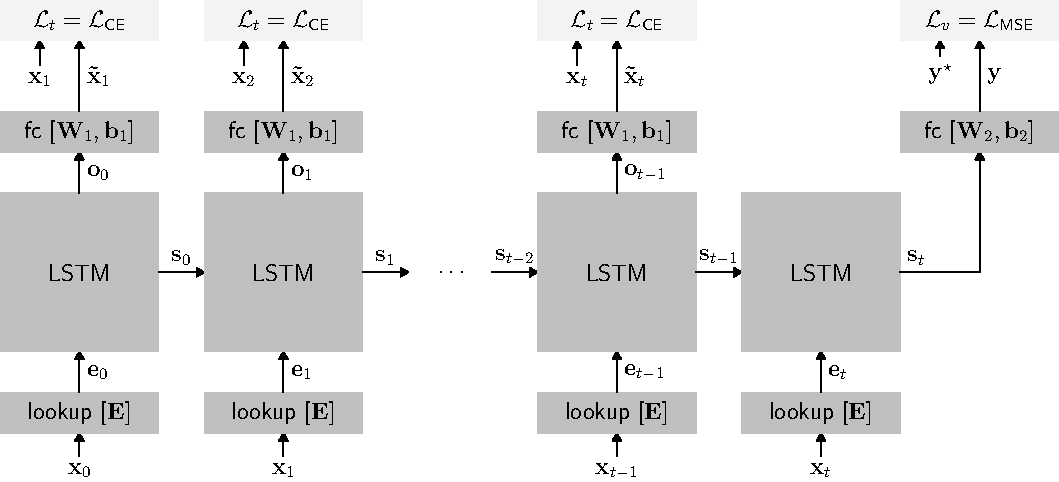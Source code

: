 unitsize(.8cm);
usepackage("amsmath");
texpreamble("\renewcommand{\rmdefault}{\sfdefault}");

// TODO tune w,h
real w = 3.5, wgap = 1., w_c = w/2, W = w + wgap;
real h =  .9, hgap = .5, h_c = h/2, H = h + hgap;

void layer(string s, pair o, pair d=(w, h), bool param=true) {
    pair boxStart = (o.x - d.x/2, o.y);
    pair boxEnd = (o.x + d.x/2, o.y + d.y);
    path b = box(boxStart, boxEnd);
    pen p = param ? mediumgray : gray(0.95);
    fill(b, p);
    label(s, (boxStart + boxEnd)/2);
}

void arr(real length, real height=0, real x=0, Label L="") {
    pair start = (x, height);
    pair end = start + (0, length);
    draw(start -- end, arrow=ArcArrow, L=L);
}

void cell(int t, string i="", string ip1="", real x=0, bool state=true) {
    // string ip1 = "{" + i + "+1}";
    if (length(i) == 0) i = (string) t;
    if (length(ip1) == 0) ip1 = "{" + ((string)(t+1)) + "}";

    arr(hgap, x=x, L=Label("$\mathbf{x}_" + i + "$", position=BeginPoint, align=S)); // x_i
    layer("lookup [$\mathbf{E}$]", (x, hgap));
    arr(h, H, L="$\mathbf{e}_" + i + "$", x=x); // e_i
    // LSTM
    layer("LSTM", (x, H+h), (w, w));
    if (state) {
        arr(h, H + h + w, x=x, L="$\mathbf{o}_" + i + "$"); // o_i

        pair s_i = (x + w/2, H + h + w/2);
        draw(s_i -- (s_i) + (wgap, 0), arrow=ArcArrow, L=Label("$\mathbf{s}_" + i + "$", align=N)); // s_i

        // fc
        layer("fc [$\mathbf{W}_1, \mathbf{b}_1$]", (x, H + 2*h + w));
        real hh = 2*H + 4*h + w - 1.5*hgap;
        draw((x, H + 3*h + w) -- (x, hh), arrow=ArcArrow, L=Label("$\mathbf{\tilde{x}}_" + ip1 + "$")); // ~x_i+1

        draw((x - w/4, H + 3*h + w + 2.05*hgap) -- (x - w/4, hh), arrow=ArcArrow, L=Label("$\mathbf{x}_" + ip1 + "$", position=BeginPoint));
        layer("$\mathcal{L}_t = \mathcal{L}_\text{CE}$", (x, hh), param=false);
    }
}

cell(0);
cell(1, x=W);
real midH = H + h + w/2;
label("\dots", (1.5*W + 1.5*wgap, midH));
real dStartW = 1.5*W + 2.35*wgap;
draw((dStartW, midH) -- (dStartW + wgap, midH), arrow=ArcArrow, L=Label("$\mathbf{s}_{t-2}$", align=N));

cell(2, "{t-1}", "t", x=dStartW + wgap + w/2);
cell(3, "t", x=dStartW + wgap + w/2+W, state=false);

pair sfStart = (dStartW + 2*W, midH);
pair sfEnd = (dStartW + 2*W + w/2, H + 2*h + w);

path s = sfStart -- (sfEnd.x, sfStart.y) -- sfEnd;
draw(s , arrow=ArcArrow, L=Label("$\mathbf{s}_t$", position=BeginPoint, align=N+E)); // s_i
// fc2
layer("fc [$\mathbf{W}_2, \mathbf{b}_2$]", sfEnd);
real hh = 2*H + 4*h + w - 1.5*hgap;
draw((sfEnd.x, H + 3*h + w) -- (sfEnd.x, hh), arrow=ArcArrow, L=Label("$\mathbf{y}$")); // y

draw((sfEnd.x - w/4, H + 3*h + w + 2.44*hgap) -- (sfEnd.x - w/4, hh), arrow=ArcArrow, L=Label("$\mathbf{y}^\star$", position=BeginPoint));
layer("$\mathcal{L}_v = \mathcal{L}_\text{MSE}$", (sfEnd.x, hh), param=false);


